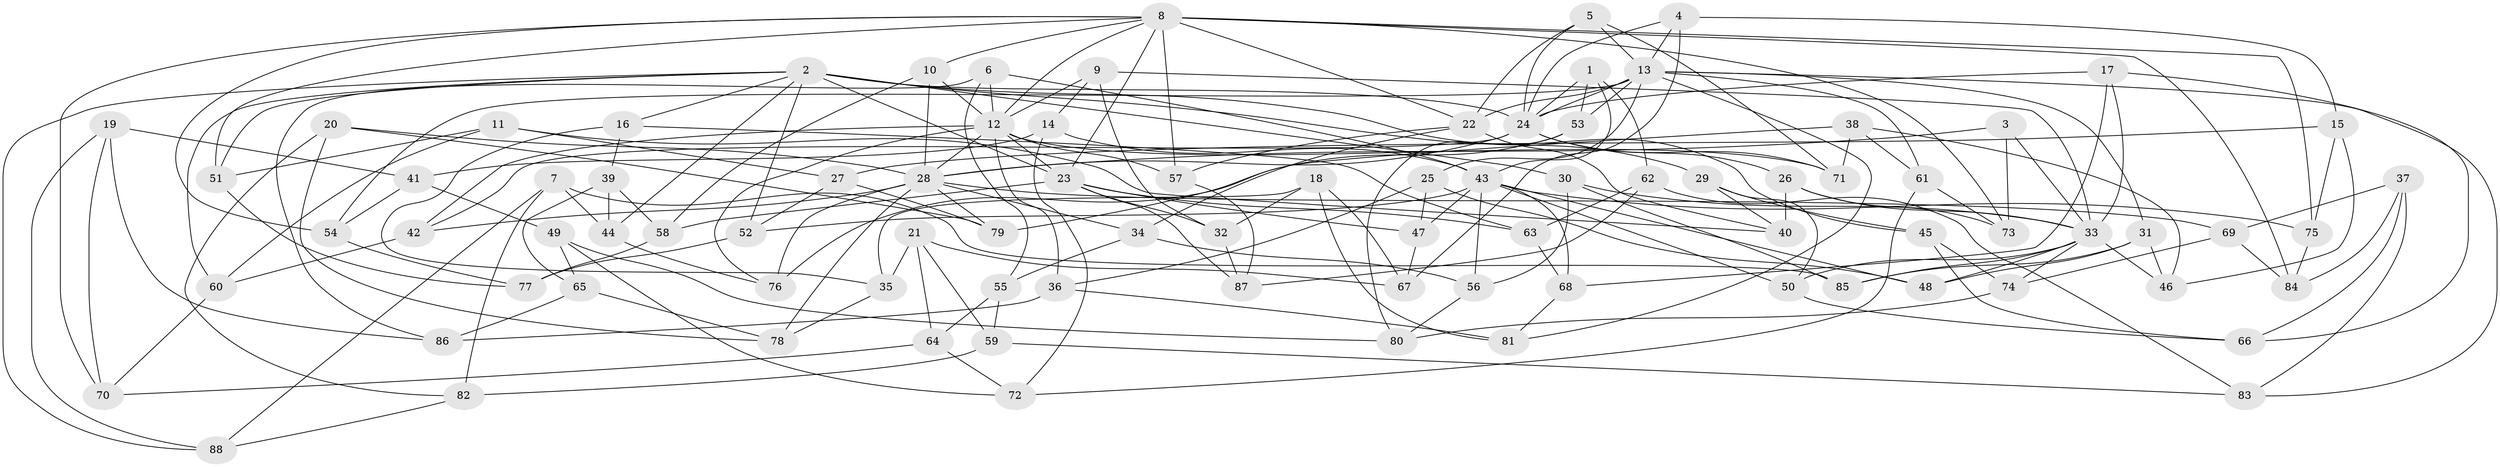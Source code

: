 // original degree distribution, {4: 1.0}
// Generated by graph-tools (version 1.1) at 2025/53/03/04/25 22:53:39]
// undirected, 88 vertices, 205 edges
graph export_dot {
  node [color=gray90,style=filled];
  1;
  2;
  3;
  4;
  5;
  6;
  7;
  8;
  9;
  10;
  11;
  12;
  13;
  14;
  15;
  16;
  17;
  18;
  19;
  20;
  21;
  22;
  23;
  24;
  25;
  26;
  27;
  28;
  29;
  30;
  31;
  32;
  33;
  34;
  35;
  36;
  37;
  38;
  39;
  40;
  41;
  42;
  43;
  44;
  45;
  46;
  47;
  48;
  49;
  50;
  51;
  52;
  53;
  54;
  55;
  56;
  57;
  58;
  59;
  60;
  61;
  62;
  63;
  64;
  65;
  66;
  67;
  68;
  69;
  70;
  71;
  72;
  73;
  74;
  75;
  76;
  77;
  78;
  79;
  80;
  81;
  82;
  83;
  84;
  85;
  86;
  87;
  88;
  1 -- 24 [weight=1.0];
  1 -- 43 [weight=1.0];
  1 -- 53 [weight=1.0];
  1 -- 62 [weight=1.0];
  2 -- 16 [weight=1.0];
  2 -- 23 [weight=2.0];
  2 -- 24 [weight=1.0];
  2 -- 29 [weight=1.0];
  2 -- 30 [weight=1.0];
  2 -- 44 [weight=1.0];
  2 -- 45 [weight=1.0];
  2 -- 51 [weight=1.0];
  2 -- 52 [weight=1.0];
  2 -- 60 [weight=1.0];
  2 -- 88 [weight=1.0];
  3 -- 28 [weight=2.0];
  3 -- 33 [weight=1.0];
  3 -- 73 [weight=1.0];
  4 -- 13 [weight=1.0];
  4 -- 15 [weight=1.0];
  4 -- 24 [weight=1.0];
  4 -- 67 [weight=1.0];
  5 -- 13 [weight=1.0];
  5 -- 22 [weight=1.0];
  5 -- 24 [weight=1.0];
  5 -- 71 [weight=1.0];
  6 -- 12 [weight=1.0];
  6 -- 43 [weight=1.0];
  6 -- 55 [weight=1.0];
  6 -- 86 [weight=1.0];
  7 -- 44 [weight=1.0];
  7 -- 82 [weight=1.0];
  7 -- 85 [weight=1.0];
  7 -- 88 [weight=1.0];
  8 -- 10 [weight=1.0];
  8 -- 12 [weight=1.0];
  8 -- 22 [weight=2.0];
  8 -- 23 [weight=1.0];
  8 -- 51 [weight=1.0];
  8 -- 54 [weight=1.0];
  8 -- 57 [weight=1.0];
  8 -- 70 [weight=1.0];
  8 -- 73 [weight=1.0];
  8 -- 75 [weight=1.0];
  8 -- 84 [weight=1.0];
  9 -- 12 [weight=1.0];
  9 -- 14 [weight=1.0];
  9 -- 32 [weight=1.0];
  9 -- 33 [weight=1.0];
  10 -- 12 [weight=1.0];
  10 -- 28 [weight=1.0];
  10 -- 58 [weight=1.0];
  11 -- 27 [weight=1.0];
  11 -- 40 [weight=1.0];
  11 -- 51 [weight=1.0];
  11 -- 60 [weight=1.0];
  12 -- 23 [weight=2.0];
  12 -- 28 [weight=1.0];
  12 -- 36 [weight=1.0];
  12 -- 42 [weight=1.0];
  12 -- 57 [weight=1.0];
  12 -- 71 [weight=1.0];
  12 -- 76 [weight=1.0];
  13 -- 22 [weight=2.0];
  13 -- 24 [weight=1.0];
  13 -- 25 [weight=1.0];
  13 -- 31 [weight=1.0];
  13 -- 53 [weight=1.0];
  13 -- 54 [weight=1.0];
  13 -- 61 [weight=1.0];
  13 -- 81 [weight=1.0];
  13 -- 83 [weight=1.0];
  14 -- 41 [weight=1.0];
  14 -- 43 [weight=1.0];
  14 -- 72 [weight=1.0];
  15 -- 27 [weight=1.0];
  15 -- 46 [weight=1.0];
  15 -- 75 [weight=1.0];
  16 -- 35 [weight=1.0];
  16 -- 39 [weight=1.0];
  16 -- 63 [weight=1.0];
  17 -- 24 [weight=1.0];
  17 -- 33 [weight=1.0];
  17 -- 66 [weight=1.0];
  17 -- 68 [weight=1.0];
  18 -- 32 [weight=1.0];
  18 -- 35 [weight=1.0];
  18 -- 67 [weight=1.0];
  18 -- 81 [weight=1.0];
  19 -- 41 [weight=1.0];
  19 -- 70 [weight=1.0];
  19 -- 86 [weight=1.0];
  19 -- 88 [weight=1.0];
  20 -- 28 [weight=1.0];
  20 -- 78 [weight=1.0];
  20 -- 79 [weight=1.0];
  20 -- 82 [weight=1.0];
  21 -- 35 [weight=1.0];
  21 -- 59 [weight=1.0];
  21 -- 64 [weight=1.0];
  21 -- 67 [weight=1.0];
  22 -- 34 [weight=1.0];
  22 -- 40 [weight=1.0];
  22 -- 57 [weight=1.0];
  23 -- 32 [weight=1.0];
  23 -- 47 [weight=1.0];
  23 -- 58 [weight=1.0];
  23 -- 63 [weight=1.0];
  23 -- 87 [weight=1.0];
  24 -- 26 [weight=1.0];
  24 -- 28 [weight=1.0];
  24 -- 42 [weight=1.0];
  24 -- 71 [weight=1.0];
  25 -- 36 [weight=1.0];
  25 -- 47 [weight=1.0];
  25 -- 48 [weight=1.0];
  26 -- 33 [weight=1.0];
  26 -- 40 [weight=1.0];
  26 -- 73 [weight=1.0];
  27 -- 52 [weight=1.0];
  27 -- 79 [weight=1.0];
  28 -- 34 [weight=1.0];
  28 -- 42 [weight=1.0];
  28 -- 69 [weight=1.0];
  28 -- 76 [weight=1.0];
  28 -- 78 [weight=1.0];
  28 -- 79 [weight=1.0];
  29 -- 40 [weight=1.0];
  29 -- 45 [weight=1.0];
  29 -- 50 [weight=1.0];
  30 -- 33 [weight=1.0];
  30 -- 56 [weight=1.0];
  30 -- 85 [weight=1.0];
  31 -- 46 [weight=1.0];
  31 -- 48 [weight=1.0];
  31 -- 85 [weight=1.0];
  32 -- 87 [weight=1.0];
  33 -- 46 [weight=1.0];
  33 -- 48 [weight=1.0];
  33 -- 50 [weight=1.0];
  33 -- 74 [weight=1.0];
  33 -- 85 [weight=1.0];
  34 -- 55 [weight=1.0];
  34 -- 56 [weight=1.0];
  35 -- 78 [weight=1.0];
  36 -- 81 [weight=1.0];
  36 -- 86 [weight=1.0];
  37 -- 66 [weight=1.0];
  37 -- 69 [weight=1.0];
  37 -- 83 [weight=1.0];
  37 -- 84 [weight=1.0];
  38 -- 46 [weight=1.0];
  38 -- 61 [weight=1.0];
  38 -- 71 [weight=1.0];
  38 -- 76 [weight=1.0];
  39 -- 44 [weight=1.0];
  39 -- 58 [weight=1.0];
  39 -- 65 [weight=1.0];
  41 -- 49 [weight=1.0];
  41 -- 54 [weight=1.0];
  42 -- 60 [weight=1.0];
  43 -- 47 [weight=1.0];
  43 -- 48 [weight=1.0];
  43 -- 50 [weight=1.0];
  43 -- 52 [weight=1.0];
  43 -- 56 [weight=1.0];
  43 -- 68 [weight=1.0];
  43 -- 75 [weight=1.0];
  44 -- 76 [weight=1.0];
  45 -- 66 [weight=1.0];
  45 -- 74 [weight=1.0];
  47 -- 67 [weight=1.0];
  49 -- 65 [weight=1.0];
  49 -- 72 [weight=1.0];
  49 -- 80 [weight=1.0];
  50 -- 66 [weight=1.0];
  51 -- 77 [weight=1.0];
  52 -- 77 [weight=1.0];
  53 -- 79 [weight=1.0];
  53 -- 80 [weight=1.0];
  54 -- 77 [weight=1.0];
  55 -- 59 [weight=1.0];
  55 -- 64 [weight=1.0];
  56 -- 80 [weight=1.0];
  57 -- 87 [weight=1.0];
  58 -- 77 [weight=1.0];
  59 -- 82 [weight=1.0];
  59 -- 83 [weight=1.0];
  60 -- 70 [weight=1.0];
  61 -- 72 [weight=1.0];
  61 -- 73 [weight=1.0];
  62 -- 63 [weight=1.0];
  62 -- 83 [weight=1.0];
  62 -- 87 [weight=1.0];
  63 -- 68 [weight=1.0];
  64 -- 70 [weight=1.0];
  64 -- 72 [weight=1.0];
  65 -- 78 [weight=1.0];
  65 -- 86 [weight=1.0];
  68 -- 81 [weight=1.0];
  69 -- 74 [weight=1.0];
  69 -- 84 [weight=1.0];
  74 -- 80 [weight=1.0];
  75 -- 84 [weight=1.0];
  82 -- 88 [weight=1.0];
}
